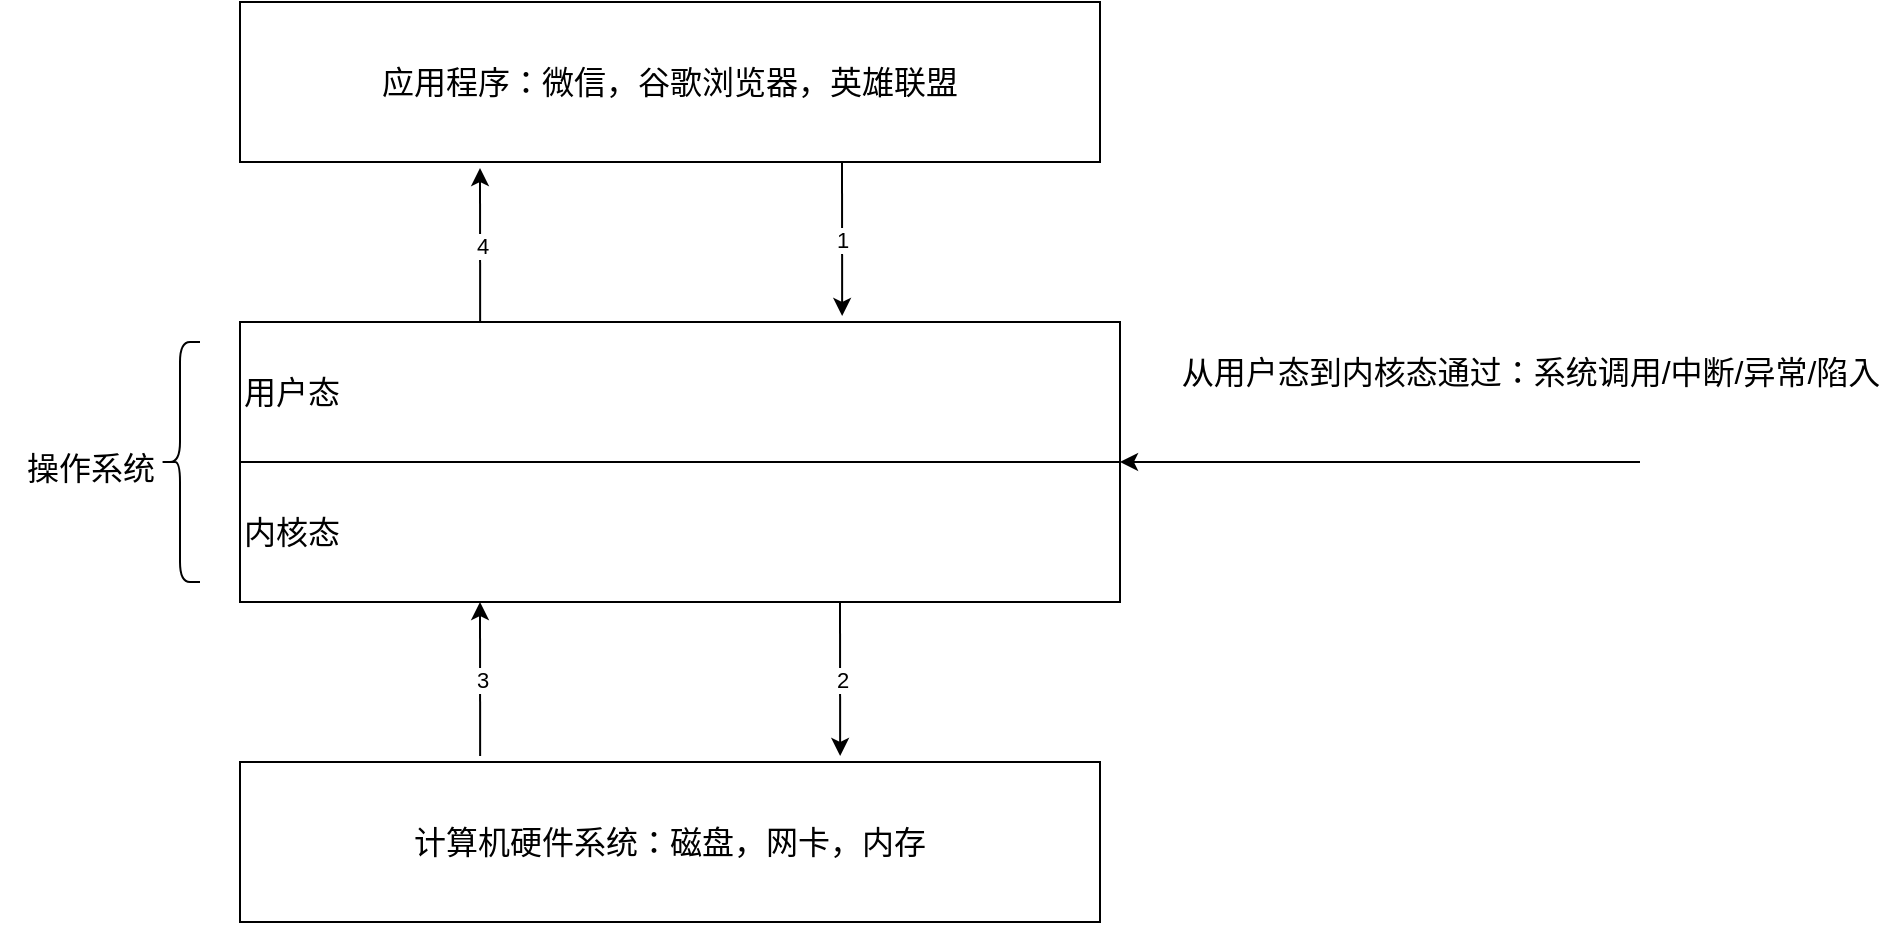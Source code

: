 <mxfile version="26.0.14">
  <diagram name="第 1 页" id="cdIDvPpuJvPRPM61pP-X">
    <mxGraphModel dx="1434" dy="746" grid="1" gridSize="10" guides="1" tooltips="1" connect="1" arrows="1" fold="1" page="1" pageScale="1" pageWidth="827" pageHeight="1169" math="0" shadow="0">
      <root>
        <mxCell id="0" />
        <mxCell id="1" parent="0" />
        <mxCell id="paRRB8gRJO6ClP3aH6ga-1" value="应用程序：微信，谷歌浏览器，英雄联盟" style="rounded=0;whiteSpace=wrap;html=1;fontSize=16;" vertex="1" parent="1">
          <mxGeometry x="260" y="110" width="430" height="80" as="geometry" />
        </mxCell>
        <mxCell id="paRRB8gRJO6ClP3aH6ga-2" value="用户态" style="rounded=0;whiteSpace=wrap;html=1;fontSize=16;align=left;" vertex="1" parent="1">
          <mxGeometry x="260" y="270" width="440" height="70" as="geometry" />
        </mxCell>
        <mxCell id="paRRB8gRJO6ClP3aH6ga-3" value="内核态" style="rounded=0;whiteSpace=wrap;html=1;align=left;fontSize=16;" vertex="1" parent="1">
          <mxGeometry x="260" y="340" width="440" height="70" as="geometry" />
        </mxCell>
        <mxCell id="paRRB8gRJO6ClP3aH6ga-4" value="" style="shape=curlyBracket;whiteSpace=wrap;html=1;rounded=1;labelPosition=left;verticalLabelPosition=middle;align=right;verticalAlign=middle;" vertex="1" parent="1">
          <mxGeometry x="220" y="280" width="20" height="120" as="geometry" />
        </mxCell>
        <mxCell id="paRRB8gRJO6ClP3aH6ga-5" value="操作系统" style="text;html=1;align=center;verticalAlign=middle;resizable=0;points=[];autosize=1;strokeColor=none;fillColor=none;fontSize=16;" vertex="1" parent="1">
          <mxGeometry x="140" y="328" width="90" height="30" as="geometry" />
        </mxCell>
        <mxCell id="paRRB8gRJO6ClP3aH6ga-6" value="" style="endArrow=classic;html=1;rounded=0;entryX=0.682;entryY=-0.043;entryDx=0;entryDy=0;entryPerimeter=0;" edge="1" parent="1">
          <mxGeometry relative="1" as="geometry">
            <mxPoint x="561" y="190" as="sourcePoint" />
            <mxPoint x="561.08" y="266.99" as="targetPoint" />
          </mxGeometry>
        </mxCell>
        <mxCell id="paRRB8gRJO6ClP3aH6ga-7" value="1" style="edgeLabel;resizable=0;html=1;;align=center;verticalAlign=middle;" connectable="0" vertex="1" parent="paRRB8gRJO6ClP3aH6ga-6">
          <mxGeometry relative="1" as="geometry" />
        </mxCell>
        <mxCell id="paRRB8gRJO6ClP3aH6ga-8" value="" style="endArrow=classic;html=1;rounded=0;entryX=0.682;entryY=-0.043;entryDx=0;entryDy=0;entryPerimeter=0;" edge="1" parent="1">
          <mxGeometry relative="1" as="geometry">
            <mxPoint x="560" y="410" as="sourcePoint" />
            <mxPoint x="560.08" y="486.99" as="targetPoint" />
          </mxGeometry>
        </mxCell>
        <mxCell id="paRRB8gRJO6ClP3aH6ga-9" value="2" style="edgeLabel;resizable=0;html=1;;align=center;verticalAlign=middle;" connectable="0" vertex="1" parent="paRRB8gRJO6ClP3aH6ga-8">
          <mxGeometry relative="1" as="geometry">
            <mxPoint x="1" as="offset" />
          </mxGeometry>
        </mxCell>
        <mxCell id="paRRB8gRJO6ClP3aH6ga-11" value="" style="endArrow=classic;html=1;rounded=0;entryX=0.682;entryY=-0.043;entryDx=0;entryDy=0;entryPerimeter=0;" edge="1" parent="1">
          <mxGeometry relative="1" as="geometry">
            <mxPoint x="380.08" y="486.99" as="sourcePoint" />
            <mxPoint x="380" y="410" as="targetPoint" />
          </mxGeometry>
        </mxCell>
        <mxCell id="paRRB8gRJO6ClP3aH6ga-12" value="3" style="edgeLabel;resizable=0;html=1;;align=center;verticalAlign=middle;" connectable="0" vertex="1" parent="paRRB8gRJO6ClP3aH6ga-11">
          <mxGeometry relative="1" as="geometry">
            <mxPoint x="1" as="offset" />
          </mxGeometry>
        </mxCell>
        <mxCell id="paRRB8gRJO6ClP3aH6ga-15" value="" style="endArrow=classic;html=1;rounded=0;entryX=0.682;entryY=-0.043;entryDx=0;entryDy=0;entryPerimeter=0;" edge="1" parent="1">
          <mxGeometry relative="1" as="geometry">
            <mxPoint x="380.08" y="270" as="sourcePoint" />
            <mxPoint x="380" y="193.01" as="targetPoint" />
          </mxGeometry>
        </mxCell>
        <mxCell id="paRRB8gRJO6ClP3aH6ga-16" value="4" style="edgeLabel;resizable=0;html=1;;align=center;verticalAlign=middle;" connectable="0" vertex="1" parent="paRRB8gRJO6ClP3aH6ga-15">
          <mxGeometry relative="1" as="geometry">
            <mxPoint x="1" as="offset" />
          </mxGeometry>
        </mxCell>
        <mxCell id="paRRB8gRJO6ClP3aH6ga-18" value="计算机硬件系统：磁盘，网卡，内存" style="rounded=0;whiteSpace=wrap;html=1;fontSize=16;" vertex="1" parent="1">
          <mxGeometry x="260" y="490" width="430" height="80" as="geometry" />
        </mxCell>
        <mxCell id="paRRB8gRJO6ClP3aH6ga-19" value="" style="endArrow=classic;html=1;rounded=0;entryX=1;entryY=0;entryDx=0;entryDy=0;" edge="1" parent="1" target="paRRB8gRJO6ClP3aH6ga-3">
          <mxGeometry width="50" height="50" relative="1" as="geometry">
            <mxPoint x="960" y="340" as="sourcePoint" />
            <mxPoint x="800" y="340" as="targetPoint" />
          </mxGeometry>
        </mxCell>
        <mxCell id="paRRB8gRJO6ClP3aH6ga-20" value="从用户态到内核态通过：系统调用/中断/异常/陷入" style="text;html=1;align=center;verticalAlign=middle;resizable=0;points=[];autosize=1;strokeColor=none;fillColor=none;fontSize=16;" vertex="1" parent="1">
          <mxGeometry x="720" y="280" width="370" height="30" as="geometry" />
        </mxCell>
      </root>
    </mxGraphModel>
  </diagram>
</mxfile>
